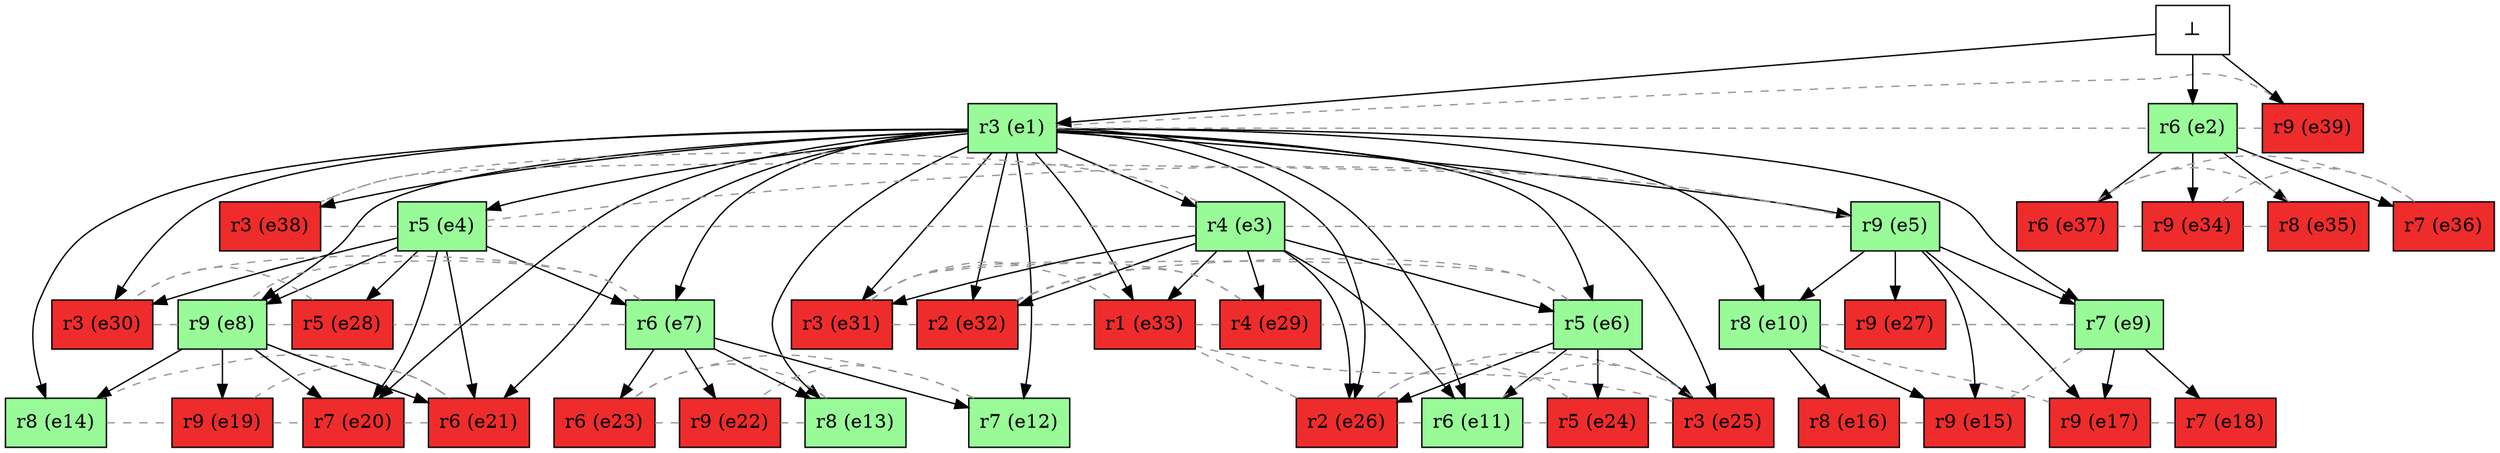digraph test {
  e1 -> e20;
  e1 -> e12;
  e1 -> e25;
  e1 -> e9;
  e1 -> e30;
  e1 -> e31;
  e1 -> e38;
  e1 -> e6;
  e1 -> e4;
  e1 -> e14;
  e1 -> e13;
  e1 -> e26;
  e1 -> e10;
  e1 -> e32;
  e1 -> e33;
  e1 -> e3;
  e1 -> e11;
  e1 -> e8;
  e1 -> e7;
  e1 -> e5;
  e1 -> e21;
  e2 -> e36;
  e2 -> e37;
  e2 -> e34;
  e2 -> e35;
  e3 -> e29;
  e3 -> e33;
  e3 -> e26;
  e3 -> e32;
  e3 -> e6;
  e3 -> e31;
  e3 -> e11;
  e4 -> e8;
  e4 -> e7;
  e4 -> e28;
  e4 -> e20;
  e4 -> e21;
  e4 -> e30;
  e5 -> e17;
  e5 -> e27;
  e5 -> e10;
  e5 -> e15;
  e5 -> e9;
  e6 -> e11;
  e6 -> e24;
  e6 -> e26;
  e6 -> e25;
  e7 -> e12;
  e7 -> e23;
  e7 -> e22;
  e7 -> e13;
  e8 -> e19;
  e8 -> e14;
  e8 -> e20;
  e8 -> e21;
  e9 -> e18;
  e9 -> e17;
  e10 -> e15;
  e10 -> e16;
  e0 -> e1;
  e0 -> e2;
  e0 -> e39;

//conflicts
  e1 -> e2 [arrowhead=none color=gray60 style=dashed constraint=false];
  e1 -> e39 [arrowhead=none color=gray60 style=dashed constraint=false];
  e2 -> e39 [arrowhead=none color=gray60 style=dashed constraint=false];
  e3 -> e4 [arrowhead=none color=gray60 style=dashed constraint=false];
  e3 -> e5 [arrowhead=none color=gray60 style=dashed constraint=false];
  e3 -> e38 [arrowhead=none color=gray60 style=dashed constraint=false];
  e4 -> e5 [arrowhead=none color=gray60 style=dashed constraint=false];
  e4 -> e38 [arrowhead=none color=gray60 style=dashed constraint=false];
  e5 -> e38 [arrowhead=none color=gray60 style=dashed constraint=false];
  e6 -> e29 [arrowhead=none color=gray60 style=dashed constraint=false];
  e6 -> e31 [arrowhead=none color=gray60 style=dashed constraint=false];
  e6 -> e32 [arrowhead=none color=gray60 style=dashed constraint=false];
  e7 -> e8 [arrowhead=none color=gray60 style=dashed constraint=false];
  e7 -> e28 [arrowhead=none color=gray60 style=dashed constraint=false];
  e7 -> e30 [arrowhead=none color=gray60 style=dashed constraint=false];
  e8 -> e28 [arrowhead=none color=gray60 style=dashed constraint=false];
  e8 -> e30 [arrowhead=none color=gray60 style=dashed constraint=false];
  e9 -> e15 [arrowhead=none color=gray60 style=dashed constraint=false];
  e9 -> e27 [arrowhead=none color=gray60 style=dashed constraint=false];
  e10 -> e17 [arrowhead=none color=gray60 style=dashed constraint=false];
  e10 -> e27 [arrowhead=none color=gray60 style=dashed constraint=false];
  e11 -> e24 [arrowhead=none color=gray60 style=dashed constraint=false];
  e11 -> e25 [arrowhead=none color=gray60 style=dashed constraint=false];
  e11 -> e26 [arrowhead=none color=gray60 style=dashed constraint=false];
  e12 -> e22 [arrowhead=none color=gray60 style=dashed constraint=false];
  e12 -> e23 [arrowhead=none color=gray60 style=dashed constraint=false];
  e13 -> e22 [arrowhead=none color=gray60 style=dashed constraint=false];
  e13 -> e23 [arrowhead=none color=gray60 style=dashed constraint=false];
  e14 -> e19 [arrowhead=none color=gray60 style=dashed constraint=false];
  e14 -> e21 [arrowhead=none color=gray60 style=dashed constraint=false];
  e15 -> e16 [arrowhead=none color=gray60 style=dashed constraint=false];
  e17 -> e18 [arrowhead=none color=gray60 style=dashed constraint=false];
  e19 -> e20 [arrowhead=none color=gray60 style=dashed constraint=false];
  e19 -> e21 [arrowhead=none color=gray60 style=dashed constraint=false];
  e20 -> e21 [arrowhead=none color=gray60 style=dashed constraint=false];
  e22 -> e23 [arrowhead=none color=gray60 style=dashed constraint=false];
  e24 -> e25 [arrowhead=none color=gray60 style=dashed constraint=false];
  e24 -> e26 [arrowhead=none color=gray60 style=dashed constraint=false];
  e25 -> e26 [arrowhead=none color=gray60 style=dashed constraint=false];
  e25 -> e33 [arrowhead=none color=gray60 style=dashed constraint=false];
  e26 -> e33 [arrowhead=none color=gray60 style=dashed constraint=false];
  e28 -> e30 [arrowhead=none color=gray60 style=dashed constraint=false];
  e29 -> e31 [arrowhead=none color=gray60 style=dashed constraint=false];
  e29 -> e32 [arrowhead=none color=gray60 style=dashed constraint=false];
  e29 -> e33 [arrowhead=none color=gray60 style=dashed constraint=false];
  e31 -> e32 [arrowhead=none color=gray60 style=dashed constraint=false];
  e31 -> e33 [arrowhead=none color=gray60 style=dashed constraint=false];
  e32 -> e33 [arrowhead=none color=gray60 style=dashed constraint=false];
  e34 -> e35 [arrowhead=none color=gray60 style=dashed constraint=false];
  e34 -> e36 [arrowhead=none color=gray60 style=dashed constraint=false];
  e34 -> e37 [arrowhead=none color=gray60 style=dashed constraint=false];
  e35 -> e37 [arrowhead=none color=gray60 style=dashed constraint=false];
  e36 -> e37 [arrowhead=none color=gray60 style=dashed constraint=false];

  e1 [fillcolor=palegreen label="r3 (e1)" shape=box style=filled];
  e2 [fillcolor=palegreen label="r6 (e2)" shape=box style=filled];
  e3 [fillcolor=palegreen label="r4 (e3)" shape=box style=filled];
  e4 [fillcolor=palegreen label="r5 (e4)" shape=box style=filled];
  e5 [fillcolor=palegreen label="r9 (e5)" shape=box style=filled];
  e6 [fillcolor=palegreen label="r5 (e6)" shape=box style=filled];
  e7 [fillcolor=palegreen label="r6 (e7)" shape=box style=filled];
  e8 [fillcolor=palegreen label="r9 (e8)" shape=box style=filled];
  e9 [fillcolor=palegreen label="r7 (e9)" shape=box style=filled];
  e10 [fillcolor=palegreen label="r8 (e10)" shape=box style=filled];
  e11 [fillcolor=palegreen label="r6 (e11)" shape=box style=filled];
  e12 [fillcolor=palegreen label="r7 (e12)" shape=box style=filled];
  e13 [fillcolor=palegreen label="r8 (e13)" shape=box style=filled];
  e14 [fillcolor=palegreen label="r8 (e14)" shape=box style=filled];
  e15 [fillcolor=firebrick2 label="r9 (e15)" shape=box style=filled];
  e16 [fillcolor=firebrick2 label="r8 (e16)" shape=box style=filled];
  e17 [fillcolor=firebrick2 label="r9 (e17)" shape=box style=filled];
  e18 [fillcolor=firebrick2 label="r7 (e18)" shape=box style=filled];
  e19 [fillcolor=firebrick2 label="r9 (e19)" shape=box style=filled];
  e20 [fillcolor=firebrick2 label="r7 (e20)" shape=box style=filled];
  e21 [fillcolor=firebrick2 label="r6 (e21)" shape=box style=filled];
  e22 [fillcolor=firebrick2 label="r9 (e22)" shape=box style=filled];
  e23 [fillcolor=firebrick2 label="r6 (e23)" shape=box style=filled];
  e24 [fillcolor=firebrick2 label="r5 (e24)" shape=box style=filled];
  e25 [fillcolor=firebrick2 label="r3 (e25)" shape=box style=filled];
  e26 [fillcolor=firebrick2 label="r2 (e26)" shape=box style=filled];
  e27 [fillcolor=firebrick2 label="r9 (e27)" shape=box style=filled];
  e28 [fillcolor=firebrick2 label="r5 (e28)" shape=box style=filled];
  e29 [fillcolor=firebrick2 label="r4 (e29)" shape=box style=filled];
  e30 [fillcolor=firebrick2 label="r3 (e30)" shape=box style=filled];
  e31 [fillcolor=firebrick2 label="r3 (e31)" shape=box style=filled];
  e32 [fillcolor=firebrick2 label="r2 (e32)" shape=box style=filled];
  e33 [fillcolor=firebrick2 label="r1 (e33)" shape=box style=filled];
  e34 [fillcolor=firebrick2 label="r9 (e34)" shape=box style=filled];
  e35 [fillcolor=firebrick2 label="r8 (e35)" shape=box style=filled];
  e36 [fillcolor=firebrick2 label="r7 (e36)" shape=box style=filled];
  e37 [fillcolor=firebrick2 label="r6 (e37)" shape=box style=filled];
  e38 [fillcolor=firebrick2 label="r3 (e38)" shape=box style=filled];
  e39 [fillcolor=firebrick2 label="r9 (e39)" shape=box style=filled];
  e0 [fillcolor=white label="⊥" shape=box style=filled];
}
